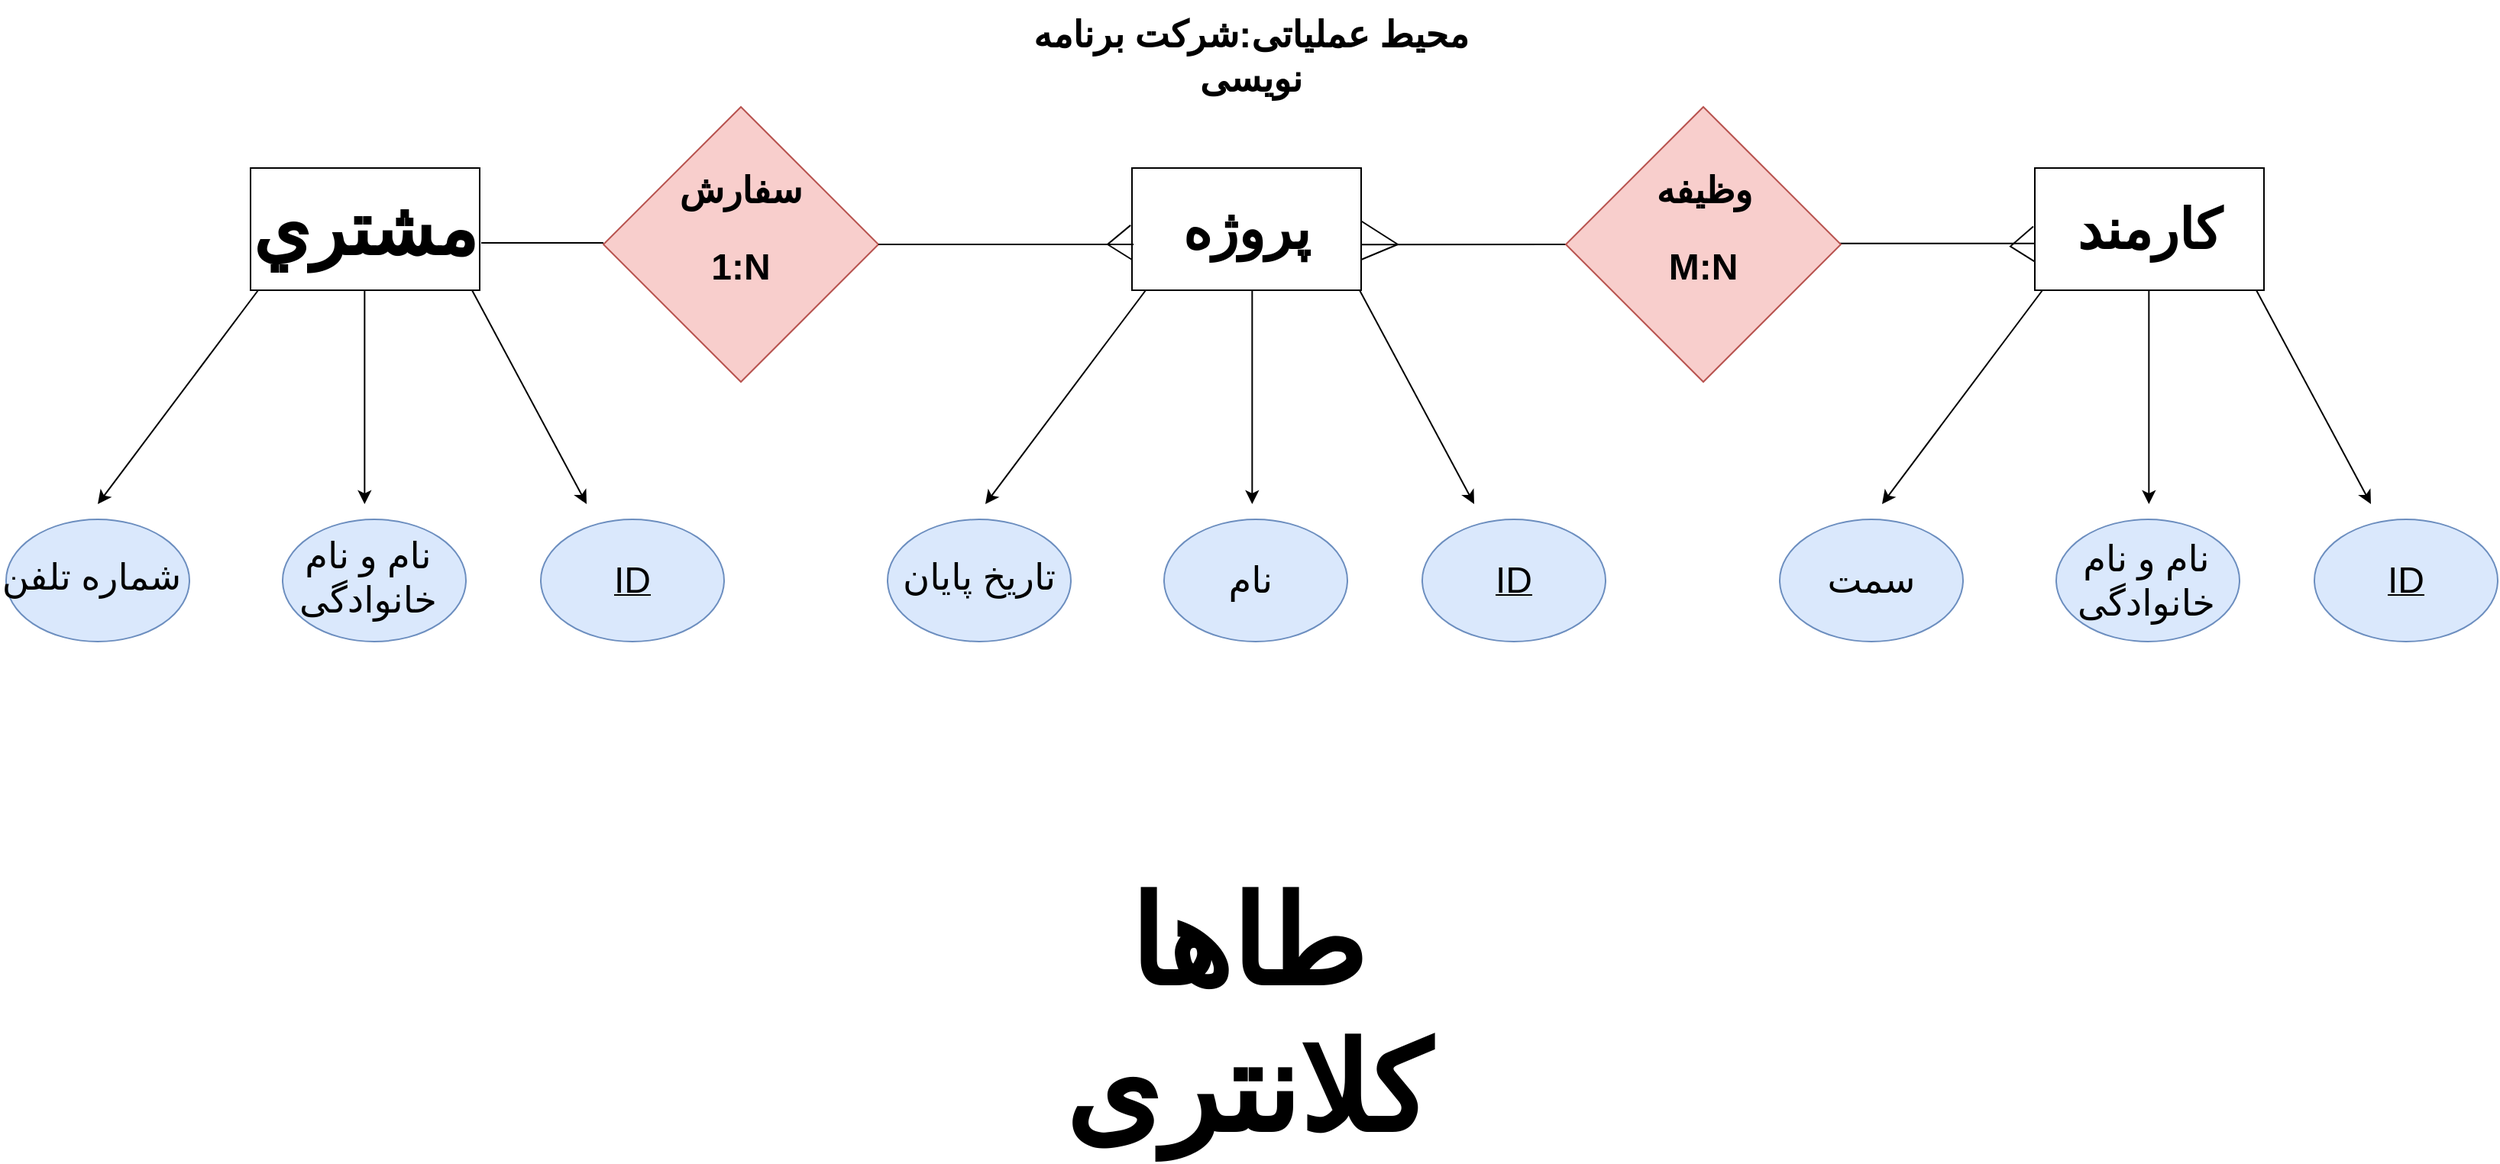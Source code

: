 <mxfile version="24.8.3">
  <diagram name="Page-1" id="3YBQfa2etq4Ab2gt0Nnk">
    <mxGraphModel dx="3475" dy="1305" grid="1" gridSize="10" guides="1" tooltips="1" connect="1" arrows="1" fold="1" page="1" pageScale="1" pageWidth="850" pageHeight="1100" math="0" shadow="0">
      <root>
        <mxCell id="0" />
        <mxCell id="1" parent="0" />
        <mxCell id="FxV5qfCiIFgjYDE0-Pge-1" value="&lt;font style=&quot;font-size: 24px;&quot;&gt;&lt;b&gt;محیط عملیاتی:شرکت برنامه نویسی&lt;/b&gt;&lt;/font&gt;" style="text;html=1;align=center;verticalAlign=middle;whiteSpace=wrap;rounded=0;" vertex="1" parent="1">
          <mxGeometry x="-166" y="30" width="340" height="73" as="geometry" />
        </mxCell>
        <mxCell id="FxV5qfCiIFgjYDE0-Pge-2" value="" style="rounded=0;whiteSpace=wrap;html=1;" vertex="1" parent="1">
          <mxGeometry x="517" y="140" width="150" height="80" as="geometry" />
        </mxCell>
        <mxCell id="FxV5qfCiIFgjYDE0-Pge-3" value="" style="rounded=0;whiteSpace=wrap;html=1;" vertex="1" parent="1">
          <mxGeometry x="-74" y="140" width="150" height="80" as="geometry" />
        </mxCell>
        <mxCell id="FxV5qfCiIFgjYDE0-Pge-4" value="" style="rounded=0;whiteSpace=wrap;html=1;" vertex="1" parent="1">
          <mxGeometry x="-651" y="140" width="150" height="80" as="geometry" />
        </mxCell>
        <mxCell id="FxV5qfCiIFgjYDE0-Pge-5" value="&lt;b&gt;&lt;font style=&quot;font-size: 36px;&quot;&gt;پروژه&lt;/font&gt;&lt;/b&gt;" style="text;html=1;align=center;verticalAlign=middle;whiteSpace=wrap;rounded=0;" vertex="1" parent="1">
          <mxGeometry x="-29" y="165" width="60" height="30" as="geometry" />
        </mxCell>
        <mxCell id="FxV5qfCiIFgjYDE0-Pge-7" value="&lt;b&gt;&lt;font style=&quot;font-size: 36px;&quot;&gt;كارمند&lt;/font&gt;&lt;/b&gt;" style="text;html=1;align=center;verticalAlign=middle;whiteSpace=wrap;rounded=0;" vertex="1" parent="1">
          <mxGeometry x="562" y="165" width="60" height="30" as="geometry" />
        </mxCell>
        <mxCell id="FxV5qfCiIFgjYDE0-Pge-8" value="&lt;b&gt;&lt;font style=&quot;font-size: 48px;&quot;&gt;مشتري&lt;/font&gt;&lt;/b&gt;" style="text;html=1;align=center;verticalAlign=middle;whiteSpace=wrap;rounded=0;" vertex="1" parent="1">
          <mxGeometry x="-606" y="165" width="60" height="30" as="geometry" />
        </mxCell>
        <mxCell id="FxV5qfCiIFgjYDE0-Pge-9" value="" style="endArrow=classic;html=1;rounded=0;" edge="1" parent="1">
          <mxGeometry width="50" height="50" relative="1" as="geometry">
            <mxPoint x="522" y="220" as="sourcePoint" />
            <mxPoint x="417" y="360" as="targetPoint" />
          </mxGeometry>
        </mxCell>
        <mxCell id="FxV5qfCiIFgjYDE0-Pge-10" value="" style="endArrow=classic;html=1;rounded=0;" edge="1" parent="1">
          <mxGeometry width="50" height="50" relative="1" as="geometry">
            <mxPoint x="591.67" y="220" as="sourcePoint" />
            <mxPoint x="591.67" y="360" as="targetPoint" />
          </mxGeometry>
        </mxCell>
        <mxCell id="FxV5qfCiIFgjYDE0-Pge-11" value="" style="endArrow=classic;html=1;rounded=0;" edge="1" parent="1">
          <mxGeometry width="50" height="50" relative="1" as="geometry">
            <mxPoint x="662" y="220" as="sourcePoint" />
            <mxPoint x="737" y="360" as="targetPoint" />
          </mxGeometry>
        </mxCell>
        <mxCell id="FxV5qfCiIFgjYDE0-Pge-12" value="" style="endArrow=classic;html=1;rounded=0;" edge="1" parent="1">
          <mxGeometry width="50" height="50" relative="1" as="geometry">
            <mxPoint x="-65" y="220" as="sourcePoint" />
            <mxPoint x="-170" y="360" as="targetPoint" />
          </mxGeometry>
        </mxCell>
        <mxCell id="FxV5qfCiIFgjYDE0-Pge-13" value="" style="endArrow=classic;html=1;rounded=0;" edge="1" parent="1">
          <mxGeometry width="50" height="50" relative="1" as="geometry">
            <mxPoint x="4.67" y="220" as="sourcePoint" />
            <mxPoint x="4.67" y="360" as="targetPoint" />
          </mxGeometry>
        </mxCell>
        <mxCell id="FxV5qfCiIFgjYDE0-Pge-14" value="" style="endArrow=classic;html=1;rounded=0;" edge="1" parent="1">
          <mxGeometry width="50" height="50" relative="1" as="geometry">
            <mxPoint x="75" y="220" as="sourcePoint" />
            <mxPoint x="150" y="360" as="targetPoint" />
          </mxGeometry>
        </mxCell>
        <mxCell id="FxV5qfCiIFgjYDE0-Pge-15" value="" style="endArrow=classic;html=1;rounded=0;" edge="1" parent="1">
          <mxGeometry width="50" height="50" relative="1" as="geometry">
            <mxPoint x="-646" y="220" as="sourcePoint" />
            <mxPoint x="-751" y="360" as="targetPoint" />
          </mxGeometry>
        </mxCell>
        <mxCell id="FxV5qfCiIFgjYDE0-Pge-16" value="" style="endArrow=classic;html=1;rounded=0;" edge="1" parent="1">
          <mxGeometry width="50" height="50" relative="1" as="geometry">
            <mxPoint x="-576.33" y="220" as="sourcePoint" />
            <mxPoint x="-576.33" y="360" as="targetPoint" />
          </mxGeometry>
        </mxCell>
        <mxCell id="FxV5qfCiIFgjYDE0-Pge-17" value="" style="endArrow=classic;html=1;rounded=0;" edge="1" parent="1">
          <mxGeometry width="50" height="50" relative="1" as="geometry">
            <mxPoint x="-506" y="220" as="sourcePoint" />
            <mxPoint x="-431" y="360" as="targetPoint" />
          </mxGeometry>
        </mxCell>
        <mxCell id="FxV5qfCiIFgjYDE0-Pge-18" value="" style="ellipse;whiteSpace=wrap;html=1;fillColor=#dae8fc;strokeColor=#6c8ebf;" vertex="1" parent="1">
          <mxGeometry x="700" y="370" width="120" height="80" as="geometry" />
        </mxCell>
        <mxCell id="FxV5qfCiIFgjYDE0-Pge-19" value="" style="ellipse;whiteSpace=wrap;html=1;fillColor=#dae8fc;strokeColor=#6c8ebf;" vertex="1" parent="1">
          <mxGeometry x="531" y="370" width="120" height="80" as="geometry" />
        </mxCell>
        <mxCell id="FxV5qfCiIFgjYDE0-Pge-20" value="" style="ellipse;whiteSpace=wrap;html=1;fillColor=#dae8fc;strokeColor=#6c8ebf;" vertex="1" parent="1">
          <mxGeometry x="350" y="370" width="120" height="80" as="geometry" />
        </mxCell>
        <mxCell id="FxV5qfCiIFgjYDE0-Pge-21" value="" style="ellipse;whiteSpace=wrap;html=1;fillColor=#dae8fc;strokeColor=#6c8ebf;" vertex="1" parent="1">
          <mxGeometry x="-234" y="370" width="120" height="80" as="geometry" />
        </mxCell>
        <mxCell id="FxV5qfCiIFgjYDE0-Pge-22" value="" style="ellipse;whiteSpace=wrap;html=1;fillColor=#dae8fc;strokeColor=#6c8ebf;" vertex="1" parent="1">
          <mxGeometry x="-53" y="370" width="120" height="80" as="geometry" />
        </mxCell>
        <mxCell id="FxV5qfCiIFgjYDE0-Pge-23" value="" style="ellipse;whiteSpace=wrap;html=1;fillColor=#dae8fc;strokeColor=#6c8ebf;" vertex="1" parent="1">
          <mxGeometry x="116" y="370" width="120" height="80" as="geometry" />
        </mxCell>
        <mxCell id="FxV5qfCiIFgjYDE0-Pge-24" value="" style="ellipse;whiteSpace=wrap;html=1;fillColor=#dae8fc;strokeColor=#6c8ebf;" vertex="1" parent="1">
          <mxGeometry x="-461" y="370" width="120" height="80" as="geometry" />
        </mxCell>
        <mxCell id="FxV5qfCiIFgjYDE0-Pge-25" value="" style="ellipse;whiteSpace=wrap;html=1;fillColor=#dae8fc;strokeColor=#6c8ebf;" vertex="1" parent="1">
          <mxGeometry x="-630" y="370" width="120" height="80" as="geometry" />
        </mxCell>
        <mxCell id="FxV5qfCiIFgjYDE0-Pge-26" value="" style="ellipse;whiteSpace=wrap;html=1;fillColor=#dae8fc;strokeColor=#6c8ebf;" vertex="1" parent="1">
          <mxGeometry x="-811" y="370" width="120" height="80" as="geometry" />
        </mxCell>
        <mxCell id="FxV5qfCiIFgjYDE0-Pge-29" value="" style="rhombus;whiteSpace=wrap;html=1;fillColor=#f8cecc;strokeColor=#b85450;" vertex="1" parent="1">
          <mxGeometry x="-420" y="100" width="180" height="180" as="geometry" />
        </mxCell>
        <mxCell id="FxV5qfCiIFgjYDE0-Pge-33" value="" style="endArrow=none;html=1;rounded=0;" edge="1" parent="1">
          <mxGeometry width="50" height="50" relative="1" as="geometry">
            <mxPoint x="-240" y="190" as="sourcePoint" />
            <mxPoint x="-73" y="190" as="targetPoint" />
          </mxGeometry>
        </mxCell>
        <mxCell id="FxV5qfCiIFgjYDE0-Pge-34" value="" style="endArrow=none;html=1;rounded=0;" edge="1" parent="1">
          <mxGeometry width="50" height="50" relative="1" as="geometry">
            <mxPoint x="-500" y="189" as="sourcePoint" />
            <mxPoint x="-420" y="189" as="targetPoint" />
          </mxGeometry>
        </mxCell>
        <mxCell id="FxV5qfCiIFgjYDE0-Pge-35" value="" style="endArrow=none;html=1;rounded=0;exitX=0.998;exitY=0.626;exitDx=0;exitDy=0;exitPerimeter=0;" edge="1" parent="1" source="FxV5qfCiIFgjYDE0-Pge-3">
          <mxGeometry width="50" height="50" relative="1" as="geometry">
            <mxPoint x="80" y="190" as="sourcePoint" />
            <mxPoint x="260" y="190" as="targetPoint" />
          </mxGeometry>
        </mxCell>
        <mxCell id="FxV5qfCiIFgjYDE0-Pge-36" value="" style="endArrow=none;html=1;rounded=0;" edge="1" parent="1">
          <mxGeometry width="50" height="50" relative="1" as="geometry">
            <mxPoint x="337" y="189.41" as="sourcePoint" />
            <mxPoint x="517" y="189.41" as="targetPoint" />
          </mxGeometry>
        </mxCell>
        <mxCell id="FxV5qfCiIFgjYDE0-Pge-37" value="&lt;u&gt;&lt;font style=&quot;font-size: 24px;&quot;&gt;ID&lt;/font&gt;&lt;/u&gt;" style="text;html=1;align=center;verticalAlign=middle;whiteSpace=wrap;rounded=0;" vertex="1" parent="1">
          <mxGeometry x="730" y="395" width="60" height="30" as="geometry" />
        </mxCell>
        <mxCell id="FxV5qfCiIFgjYDE0-Pge-38" value="&lt;u&gt;&lt;font style=&quot;font-size: 24px;&quot;&gt;ID&lt;/font&gt;&lt;/u&gt;" style="text;html=1;align=center;verticalAlign=middle;whiteSpace=wrap;rounded=0;" vertex="1" parent="1">
          <mxGeometry x="146" y="395" width="60" height="30" as="geometry" />
        </mxCell>
        <mxCell id="FxV5qfCiIFgjYDE0-Pge-39" value="&lt;u&gt;&lt;font style=&quot;font-size: 24px;&quot;&gt;ID&lt;/font&gt;&lt;/u&gt;" style="text;html=1;align=center;verticalAlign=middle;whiteSpace=wrap;rounded=0;" vertex="1" parent="1">
          <mxGeometry x="-431" y="395" width="60" height="30" as="geometry" />
        </mxCell>
        <mxCell id="FxV5qfCiIFgjYDE0-Pge-40" value="&lt;font style=&quot;font-size: 24px;&quot;&gt;نام و نام خانوادگی&lt;/font&gt;" style="text;html=1;align=center;verticalAlign=middle;whiteSpace=wrap;rounded=0;" vertex="1" parent="1">
          <mxGeometry x="530" y="390" width="120" height="40" as="geometry" />
        </mxCell>
        <mxCell id="FxV5qfCiIFgjYDE0-Pge-41" value="&lt;font style=&quot;font-size: 24px;&quot;&gt;نام&amp;nbsp;&lt;/font&gt;" style="text;html=1;align=center;verticalAlign=middle;whiteSpace=wrap;rounded=0;" vertex="1" parent="1">
          <mxGeometry x="-53" y="390" width="120" height="40" as="geometry" />
        </mxCell>
        <mxCell id="FxV5qfCiIFgjYDE0-Pge-42" value="&lt;font style=&quot;font-size: 24px;&quot;&gt;نام و نام خانوادگی&lt;/font&gt;" style="text;html=1;align=center;verticalAlign=middle;whiteSpace=wrap;rounded=0;" vertex="1" parent="1">
          <mxGeometry x="-634" y="388" width="120" height="40" as="geometry" />
        </mxCell>
        <mxCell id="FxV5qfCiIFgjYDE0-Pge-43" value="&lt;font style=&quot;font-size: 24px;&quot;&gt;تاریخ پایان&lt;/font&gt;" style="text;html=1;align=center;verticalAlign=middle;whiteSpace=wrap;rounded=0;" vertex="1" parent="1">
          <mxGeometry x="-234" y="388" width="120" height="40" as="geometry" />
        </mxCell>
        <mxCell id="FxV5qfCiIFgjYDE0-Pge-44" value="&lt;font style=&quot;font-size: 24px;&quot;&gt;سمت&lt;/font&gt;" style="text;html=1;align=center;verticalAlign=middle;whiteSpace=wrap;rounded=0;" vertex="1" parent="1">
          <mxGeometry x="350" y="390" width="120" height="40" as="geometry" />
        </mxCell>
        <mxCell id="FxV5qfCiIFgjYDE0-Pge-45" value="&lt;font style=&quot;font-size: 24px;&quot;&gt;شماره تلفن&lt;/font&gt;" style="text;html=1;align=center;verticalAlign=middle;whiteSpace=wrap;rounded=0;" vertex="1" parent="1">
          <mxGeometry x="-815" y="388" width="120" height="40" as="geometry" />
        </mxCell>
        <mxCell id="FxV5qfCiIFgjYDE0-Pge-46" value="" style="rhombus;whiteSpace=wrap;html=1;fillColor=#f8cecc;strokeColor=#b85450;" vertex="1" parent="1">
          <mxGeometry x="210" y="100" width="180" height="180" as="geometry" />
        </mxCell>
        <mxCell id="FxV5qfCiIFgjYDE0-Pge-47" value="&lt;span style=&quot;font-size: 24px;&quot;&gt;&lt;b&gt;سفارش&lt;/b&gt;&lt;/span&gt;" style="text;html=1;align=center;verticalAlign=middle;whiteSpace=wrap;rounded=0;" vertex="1" parent="1">
          <mxGeometry x="-360" y="140" width="60" height="30" as="geometry" />
        </mxCell>
        <mxCell id="FxV5qfCiIFgjYDE0-Pge-48" value="&lt;span style=&quot;font-size: 24px;&quot;&gt;&lt;b&gt;وظیفه&amp;nbsp;&lt;/b&gt;&lt;/span&gt;" style="text;html=1;align=center;verticalAlign=middle;whiteSpace=wrap;rounded=0;" vertex="1" parent="1">
          <mxGeometry x="274" y="140" width="60" height="30" as="geometry" />
        </mxCell>
        <mxCell id="FxV5qfCiIFgjYDE0-Pge-54" value="" style="endArrow=none;html=1;rounded=0;exitX=-0.006;exitY=0.468;exitDx=0;exitDy=0;exitPerimeter=0;entryX=0;entryY=0.75;entryDx=0;entryDy=0;" edge="1" parent="1" source="FxV5qfCiIFgjYDE0-Pge-3" target="FxV5qfCiIFgjYDE0-Pge-3">
          <mxGeometry width="50" height="50" relative="1" as="geometry">
            <mxPoint x="-88.0" y="175.0" as="sourcePoint" />
            <mxPoint x="-74" y="189.12" as="targetPoint" />
            <Array as="points">
              <mxPoint x="-90" y="190" />
            </Array>
          </mxGeometry>
        </mxCell>
        <mxCell id="FxV5qfCiIFgjYDE0-Pge-55" value="" style="endArrow=none;html=1;rounded=0;exitX=-0.006;exitY=0.468;exitDx=0;exitDy=0;exitPerimeter=0;entryX=0;entryY=0.75;entryDx=0;entryDy=0;" edge="1" parent="1">
          <mxGeometry width="50" height="50" relative="1" as="geometry">
            <mxPoint x="516" y="178.28" as="sourcePoint" />
            <mxPoint x="517" y="201.28" as="targetPoint" />
            <Array as="points">
              <mxPoint x="501" y="191.28" />
            </Array>
          </mxGeometry>
        </mxCell>
        <mxCell id="FxV5qfCiIFgjYDE0-Pge-56" value="" style="endArrow=none;html=1;rounded=0;entryX=1.002;entryY=0.436;entryDx=0;entryDy=0;entryPerimeter=0;exitX=1;exitY=0.75;exitDx=0;exitDy=0;" edge="1" parent="1" source="FxV5qfCiIFgjYDE0-Pge-3" target="FxV5qfCiIFgjYDE0-Pge-3">
          <mxGeometry width="50" height="50" relative="1" as="geometry">
            <mxPoint x="210" y="210" as="sourcePoint" />
            <mxPoint x="260" y="160" as="targetPoint" />
            <Array as="points">
              <mxPoint x="100" y="190" />
            </Array>
          </mxGeometry>
        </mxCell>
        <mxCell id="FxV5qfCiIFgjYDE0-Pge-57" value="&lt;span style=&quot;font-size: 24px;&quot;&gt;&lt;b&gt;M:N&lt;/b&gt;&lt;/span&gt;" style="text;html=1;align=center;verticalAlign=middle;whiteSpace=wrap;rounded=0;" vertex="1" parent="1">
          <mxGeometry x="270" y="190" width="60" height="30" as="geometry" />
        </mxCell>
        <mxCell id="FxV5qfCiIFgjYDE0-Pge-58" value="&lt;span style=&quot;font-size: 24px;&quot;&gt;&lt;b&gt;1:N&lt;/b&gt;&lt;/span&gt;" style="text;html=1;align=center;verticalAlign=middle;whiteSpace=wrap;rounded=0;" vertex="1" parent="1">
          <mxGeometry x="-360" y="190" width="60" height="30" as="geometry" />
        </mxCell>
        <mxCell id="FxV5qfCiIFgjYDE0-Pge-59" value="&lt;b style=&quot;&quot;&gt;&lt;font style=&quot;font-size: 80px;&quot;&gt;طاها کلانتری&lt;/font&gt;&lt;/b&gt;" style="text;html=1;align=center;verticalAlign=middle;whiteSpace=wrap;rounded=0;" vertex="1" parent="1">
          <mxGeometry x="-198.5" y="620" width="399" height="150" as="geometry" />
        </mxCell>
      </root>
    </mxGraphModel>
  </diagram>
</mxfile>
